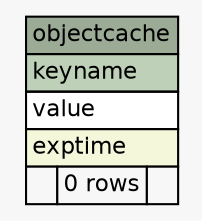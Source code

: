 // dot 2.38.0 on Linux 3.14.35-28.38.amzn1.x86_64
// SchemaSpy rev Unknown
digraph "objectcache" {
  graph [
    rankdir="RL"
    bgcolor="#f7f7f7"
    nodesep="0.18"
    ranksep="0.46"
    fontname="Helvetica"
    fontsize="11"
  ];
  node [
    fontname="Helvetica"
    fontsize="11"
    shape="plaintext"
  ];
  edge [
    arrowsize="0.8"
  ];
  "objectcache" [
    label=<
    <TABLE BORDER="0" CELLBORDER="1" CELLSPACING="0" BGCOLOR="#ffffff">
      <TR><TD COLSPAN="3" BGCOLOR="#9bab96" ALIGN="CENTER">objectcache</TD></TR>
      <TR><TD PORT="keyname" COLSPAN="3" BGCOLOR="#bed1b8" ALIGN="LEFT">keyname</TD></TR>
      <TR><TD PORT="value" COLSPAN="3" ALIGN="LEFT">value</TD></TR>
      <TR><TD PORT="exptime" COLSPAN="3" BGCOLOR="#f4f7da" ALIGN="LEFT">exptime</TD></TR>
      <TR><TD ALIGN="LEFT" BGCOLOR="#f7f7f7">  </TD><TD ALIGN="RIGHT" BGCOLOR="#f7f7f7">0 rows</TD><TD ALIGN="RIGHT" BGCOLOR="#f7f7f7">  </TD></TR>
    </TABLE>>
    URL="tables/objectcache.html"
    tooltip="objectcache"
  ];
}
